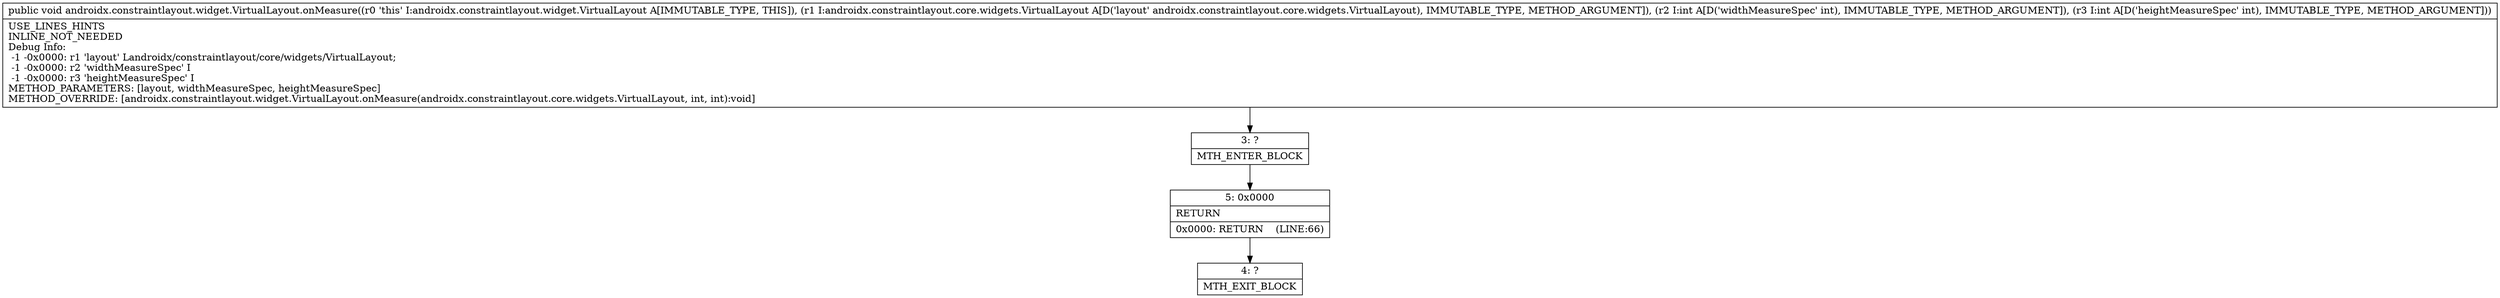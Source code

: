 digraph "CFG forandroidx.constraintlayout.widget.VirtualLayout.onMeasure(Landroidx\/constraintlayout\/core\/widgets\/VirtualLayout;II)V" {
Node_3 [shape=record,label="{3\:\ ?|MTH_ENTER_BLOCK\l}"];
Node_5 [shape=record,label="{5\:\ 0x0000|RETURN\l|0x0000: RETURN    (LINE:66)\l}"];
Node_4 [shape=record,label="{4\:\ ?|MTH_EXIT_BLOCK\l}"];
MethodNode[shape=record,label="{public void androidx.constraintlayout.widget.VirtualLayout.onMeasure((r0 'this' I:androidx.constraintlayout.widget.VirtualLayout A[IMMUTABLE_TYPE, THIS]), (r1 I:androidx.constraintlayout.core.widgets.VirtualLayout A[D('layout' androidx.constraintlayout.core.widgets.VirtualLayout), IMMUTABLE_TYPE, METHOD_ARGUMENT]), (r2 I:int A[D('widthMeasureSpec' int), IMMUTABLE_TYPE, METHOD_ARGUMENT]), (r3 I:int A[D('heightMeasureSpec' int), IMMUTABLE_TYPE, METHOD_ARGUMENT]))  | USE_LINES_HINTS\lINLINE_NOT_NEEDED\lDebug Info:\l  \-1 \-0x0000: r1 'layout' Landroidx\/constraintlayout\/core\/widgets\/VirtualLayout;\l  \-1 \-0x0000: r2 'widthMeasureSpec' I\l  \-1 \-0x0000: r3 'heightMeasureSpec' I\lMETHOD_PARAMETERS: [layout, widthMeasureSpec, heightMeasureSpec]\lMETHOD_OVERRIDE: [androidx.constraintlayout.widget.VirtualLayout.onMeasure(androidx.constraintlayout.core.widgets.VirtualLayout, int, int):void]\l}"];
MethodNode -> Node_3;Node_3 -> Node_5;
Node_5 -> Node_4;
}

